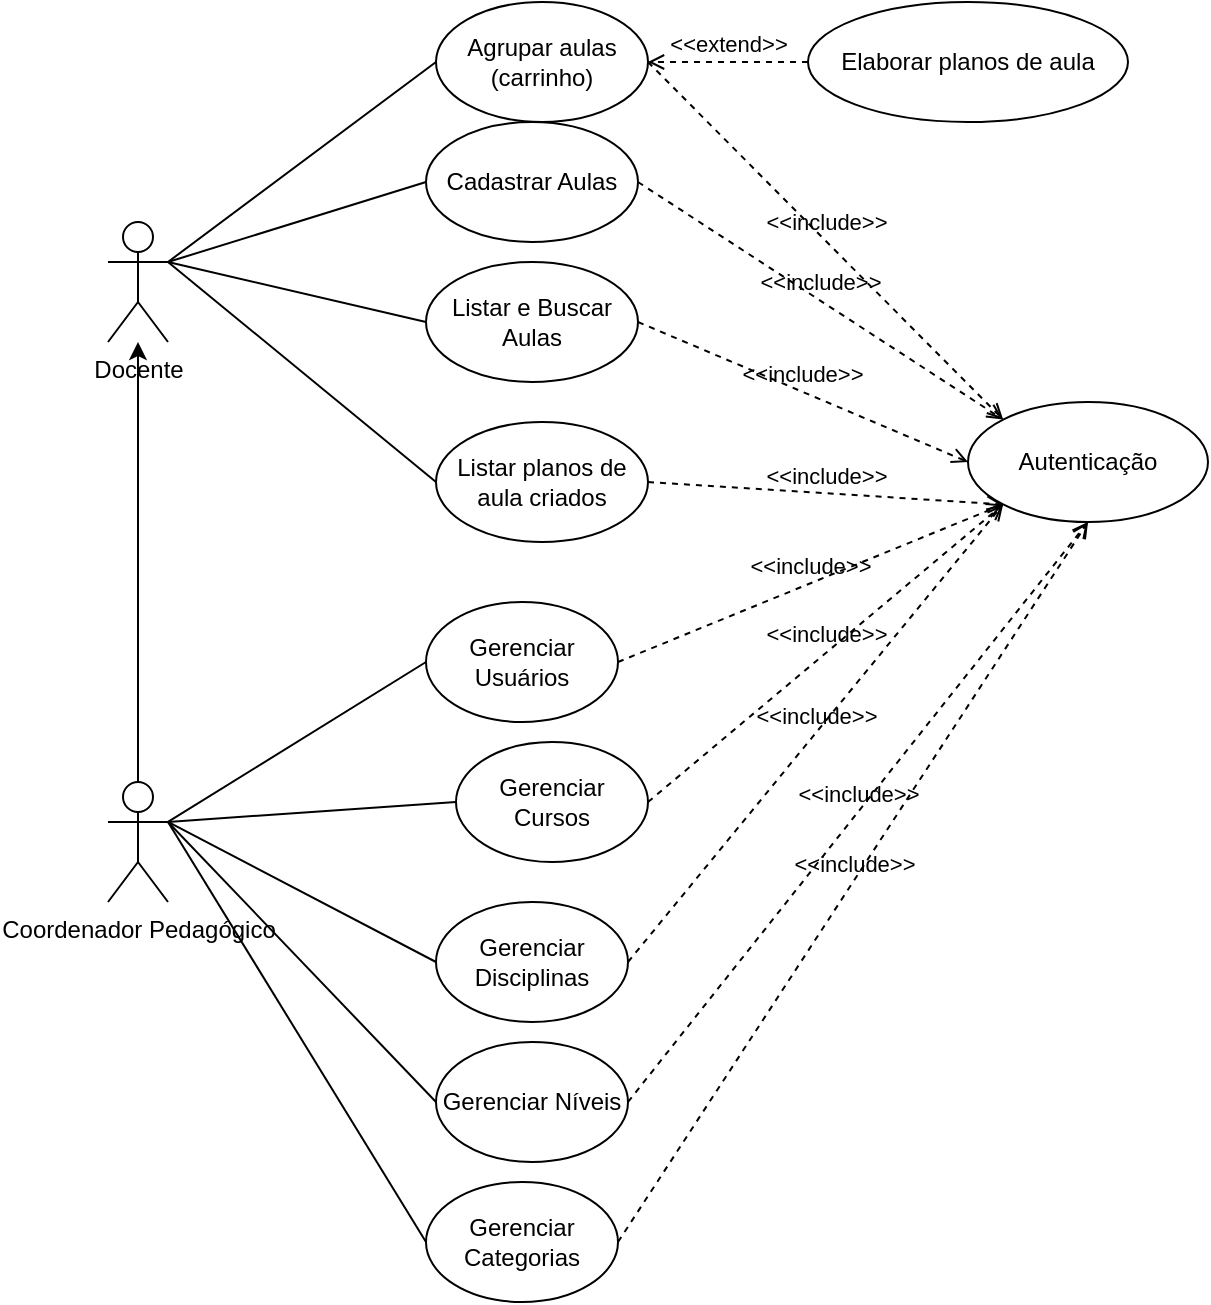 <mxfile version="27.2.0">
  <diagram name="Página-1" id="BCixXZE8MxadTjbzVwWd">
    <mxGraphModel dx="872" dy="483" grid="1" gridSize="10" guides="1" tooltips="1" connect="1" arrows="1" fold="1" page="1" pageScale="1" pageWidth="827" pageHeight="1169" math="0" shadow="0">
      <root>
        <mxCell id="0" />
        <mxCell id="1" parent="0" />
        <mxCell id="9qz5yXuFB5HpX5Q0CdJs-1" value="Docente" style="shape=umlActor;verticalLabelPosition=bottom;verticalAlign=top;html=1;outlineConnect=0;" parent="1" vertex="1">
          <mxGeometry x="130" y="160" width="30" height="60" as="geometry" />
        </mxCell>
        <mxCell id="9qz5yXuFB5HpX5Q0CdJs-2" value="Coordenador Pedagógico" style="shape=umlActor;verticalLabelPosition=bottom;verticalAlign=top;html=1;outlineConnect=0;" parent="1" vertex="1">
          <mxGeometry x="130" y="440" width="30" height="60" as="geometry" />
        </mxCell>
        <mxCell id="9qz5yXuFB5HpX5Q0CdJs-3" value="Cadastrar Aulas" style="ellipse;whiteSpace=wrap;html=1;" parent="1" vertex="1">
          <mxGeometry x="289" y="110" width="106" height="60" as="geometry" />
        </mxCell>
        <mxCell id="9qz5yXuFB5HpX5Q0CdJs-4" value="Listar e Buscar Aulas" style="ellipse;whiteSpace=wrap;html=1;" parent="1" vertex="1">
          <mxGeometry x="289" y="180" width="106" height="60" as="geometry" />
        </mxCell>
        <mxCell id="9qz5yXuFB5HpX5Q0CdJs-5" value="Agrupar aulas (carrinho)" style="ellipse;whiteSpace=wrap;html=1;" parent="1" vertex="1">
          <mxGeometry x="294" y="50" width="106" height="60" as="geometry" />
        </mxCell>
        <mxCell id="9qz5yXuFB5HpX5Q0CdJs-6" value="Elaborar planos de aula" style="ellipse;whiteSpace=wrap;html=1;" parent="1" vertex="1">
          <mxGeometry x="480" y="50" width="160" height="60" as="geometry" />
        </mxCell>
        <mxCell id="9qz5yXuFB5HpX5Q0CdJs-7" value="Autenticação" style="ellipse;whiteSpace=wrap;html=1;" parent="1" vertex="1">
          <mxGeometry x="560" y="250" width="120" height="60" as="geometry" />
        </mxCell>
        <mxCell id="9qz5yXuFB5HpX5Q0CdJs-8" value="&amp;lt;&amp;lt;include&amp;gt;&amp;gt;" style="html=1;verticalAlign=bottom;labelBackgroundColor=none;endArrow=open;endFill=0;dashed=1;rounded=0;exitX=1;exitY=0.5;exitDx=0;exitDy=0;entryX=0;entryY=0;entryDx=0;entryDy=0;" parent="1" source="9qz5yXuFB5HpX5Q0CdJs-3" target="9qz5yXuFB5HpX5Q0CdJs-7" edge="1">
          <mxGeometry width="160" relative="1" as="geometry">
            <mxPoint x="420" y="70" as="sourcePoint" />
            <mxPoint x="580" y="70" as="targetPoint" />
          </mxGeometry>
        </mxCell>
        <mxCell id="9qz5yXuFB5HpX5Q0CdJs-9" value="&amp;lt;&amp;lt;include&amp;gt;&amp;gt;" style="html=1;verticalAlign=bottom;labelBackgroundColor=none;endArrow=open;endFill=0;dashed=1;rounded=0;exitX=1;exitY=0.5;exitDx=0;exitDy=0;entryX=0;entryY=0.5;entryDx=0;entryDy=0;" parent="1" source="9qz5yXuFB5HpX5Q0CdJs-4" target="9qz5yXuFB5HpX5Q0CdJs-7" edge="1">
          <mxGeometry width="160" relative="1" as="geometry">
            <mxPoint x="414" y="150" as="sourcePoint" />
            <mxPoint x="512" y="189" as="targetPoint" />
          </mxGeometry>
        </mxCell>
        <mxCell id="9qz5yXuFB5HpX5Q0CdJs-10" value="&amp;lt;&amp;lt;include&amp;gt;&amp;gt;" style="html=1;verticalAlign=bottom;labelBackgroundColor=none;endArrow=open;endFill=0;dashed=1;rounded=0;exitX=1;exitY=0.5;exitDx=0;exitDy=0;entryX=0;entryY=0;entryDx=0;entryDy=0;" parent="1" source="9qz5yXuFB5HpX5Q0CdJs-5" target="9qz5yXuFB5HpX5Q0CdJs-7" edge="1">
          <mxGeometry width="160" relative="1" as="geometry">
            <mxPoint x="414" y="195" as="sourcePoint" />
            <mxPoint x="494" y="185" as="targetPoint" />
          </mxGeometry>
        </mxCell>
        <mxCell id="9qz5yXuFB5HpX5Q0CdJs-11" value="&amp;lt;&amp;lt;extend&amp;gt;&amp;gt;" style="html=1;verticalAlign=bottom;labelBackgroundColor=none;endArrow=open;endFill=0;dashed=1;rounded=0;entryX=1;entryY=0.5;entryDx=0;entryDy=0;exitX=0;exitY=0.5;exitDx=0;exitDy=0;" parent="1" source="9qz5yXuFB5HpX5Q0CdJs-6" target="9qz5yXuFB5HpX5Q0CdJs-5" edge="1">
          <mxGeometry width="160" relative="1" as="geometry">
            <mxPoint x="340" y="310" as="sourcePoint" />
            <mxPoint x="500" y="310" as="targetPoint" />
          </mxGeometry>
        </mxCell>
        <mxCell id="9qz5yXuFB5HpX5Q0CdJs-12" value="Listar planos de aula criados" style="ellipse;whiteSpace=wrap;html=1;" parent="1" vertex="1">
          <mxGeometry x="294" y="260" width="106" height="60" as="geometry" />
        </mxCell>
        <mxCell id="9qz5yXuFB5HpX5Q0CdJs-13" value="&amp;lt;&amp;lt;include&amp;gt;&amp;gt;" style="html=1;verticalAlign=bottom;labelBackgroundColor=none;endArrow=open;endFill=0;dashed=1;rounded=0;exitX=1;exitY=0.5;exitDx=0;exitDy=0;entryX=0;entryY=1;entryDx=0;entryDy=0;" parent="1" source="9qz5yXuFB5HpX5Q0CdJs-12" target="9qz5yXuFB5HpX5Q0CdJs-7" edge="1">
          <mxGeometry width="160" relative="1" as="geometry">
            <mxPoint x="414" y="289" as="sourcePoint" />
            <mxPoint x="512" y="230" as="targetPoint" />
          </mxGeometry>
        </mxCell>
        <mxCell id="9qz5yXuFB5HpX5Q0CdJs-14" value="" style="endArrow=none;html=1;rounded=0;entryX=0;entryY=0.5;entryDx=0;entryDy=0;" parent="1" target="9qz5yXuFB5HpX5Q0CdJs-3" edge="1">
          <mxGeometry width="50" height="50" relative="1" as="geometry">
            <mxPoint x="160" y="180" as="sourcePoint" />
            <mxPoint x="240" y="80" as="targetPoint" />
          </mxGeometry>
        </mxCell>
        <mxCell id="9qz5yXuFB5HpX5Q0CdJs-15" value="" style="endArrow=none;html=1;rounded=0;entryX=0;entryY=0.5;entryDx=0;entryDy=0;" parent="1" target="9qz5yXuFB5HpX5Q0CdJs-4" edge="1">
          <mxGeometry width="50" height="50" relative="1" as="geometry">
            <mxPoint x="160" y="180" as="sourcePoint" />
            <mxPoint x="304" y="80" as="targetPoint" />
          </mxGeometry>
        </mxCell>
        <mxCell id="9qz5yXuFB5HpX5Q0CdJs-16" value="" style="endArrow=none;html=1;rounded=0;entryX=0;entryY=0.5;entryDx=0;entryDy=0;exitX=1;exitY=0.333;exitDx=0;exitDy=0;exitPerimeter=0;" parent="1" source="9qz5yXuFB5HpX5Q0CdJs-1" target="9qz5yXuFB5HpX5Q0CdJs-5" edge="1">
          <mxGeometry width="50" height="50" relative="1" as="geometry">
            <mxPoint x="180" y="200" as="sourcePoint" />
            <mxPoint x="314" y="90" as="targetPoint" />
          </mxGeometry>
        </mxCell>
        <mxCell id="9qz5yXuFB5HpX5Q0CdJs-17" value="" style="endArrow=none;html=1;rounded=0;entryX=0;entryY=0.5;entryDx=0;entryDy=0;exitX=1;exitY=0.333;exitDx=0;exitDy=0;exitPerimeter=0;" parent="1" source="9qz5yXuFB5HpX5Q0CdJs-1" target="9qz5yXuFB5HpX5Q0CdJs-12" edge="1">
          <mxGeometry width="50" height="50" relative="1" as="geometry">
            <mxPoint x="170" y="190" as="sourcePoint" />
            <mxPoint x="304" y="220" as="targetPoint" />
          </mxGeometry>
        </mxCell>
        <mxCell id="9qz5yXuFB5HpX5Q0CdJs-18" value="" style="endArrow=classic;html=1;rounded=0;exitX=0.5;exitY=0;exitDx=0;exitDy=0;exitPerimeter=0;" parent="1" source="9qz5yXuFB5HpX5Q0CdJs-2" target="9qz5yXuFB5HpX5Q0CdJs-1" edge="1">
          <mxGeometry width="50" height="50" relative="1" as="geometry">
            <mxPoint x="110" y="370" as="sourcePoint" />
            <mxPoint x="150" y="250" as="targetPoint" />
          </mxGeometry>
        </mxCell>
        <mxCell id="9qz5yXuFB5HpX5Q0CdJs-19" value="Gerenciar Usuários" style="ellipse;whiteSpace=wrap;html=1;" parent="1" vertex="1">
          <mxGeometry x="289" y="350" width="96" height="60" as="geometry" />
        </mxCell>
        <mxCell id="9qz5yXuFB5HpX5Q0CdJs-20" value="" style="endArrow=none;html=1;rounded=0;entryX=0;entryY=0.5;entryDx=0;entryDy=0;exitX=1;exitY=0.333;exitDx=0;exitDy=0;exitPerimeter=0;" parent="1" source="9qz5yXuFB5HpX5Q0CdJs-2" target="9qz5yXuFB5HpX5Q0CdJs-19" edge="1">
          <mxGeometry width="50" height="50" relative="1" as="geometry">
            <mxPoint x="200" y="430" as="sourcePoint" />
            <mxPoint x="334" y="540" as="targetPoint" />
          </mxGeometry>
        </mxCell>
        <mxCell id="9qz5yXuFB5HpX5Q0CdJs-21" value="&amp;lt;&amp;lt;include&amp;gt;&amp;gt;" style="html=1;verticalAlign=bottom;labelBackgroundColor=none;endArrow=open;endFill=0;dashed=1;rounded=0;exitX=1;exitY=0.5;exitDx=0;exitDy=0;entryX=0;entryY=1;entryDx=0;entryDy=0;" parent="1" source="9qz5yXuFB5HpX5Q0CdJs-19" target="9qz5yXuFB5HpX5Q0CdJs-7" edge="1">
          <mxGeometry width="160" relative="1" as="geometry">
            <mxPoint x="400" y="419" as="sourcePoint" />
            <mxPoint x="498" y="360" as="targetPoint" />
          </mxGeometry>
        </mxCell>
        <mxCell id="PBcfS4yau13dEuEHLVEn-1" value="Gerenciar Cursos" style="ellipse;whiteSpace=wrap;html=1;" vertex="1" parent="1">
          <mxGeometry x="304" y="420" width="96" height="60" as="geometry" />
        </mxCell>
        <mxCell id="PBcfS4yau13dEuEHLVEn-2" value="Gerenciar Disciplinas" style="ellipse;whiteSpace=wrap;html=1;" vertex="1" parent="1">
          <mxGeometry x="294" y="500" width="96" height="60" as="geometry" />
        </mxCell>
        <mxCell id="PBcfS4yau13dEuEHLVEn-3" value="Gerenciar Níveis" style="ellipse;whiteSpace=wrap;html=1;" vertex="1" parent="1">
          <mxGeometry x="294" y="570" width="96" height="60" as="geometry" />
        </mxCell>
        <mxCell id="PBcfS4yau13dEuEHLVEn-4" value="Gerenciar Categorias" style="ellipse;whiteSpace=wrap;html=1;" vertex="1" parent="1">
          <mxGeometry x="289" y="640" width="96" height="60" as="geometry" />
        </mxCell>
        <mxCell id="PBcfS4yau13dEuEHLVEn-5" value="" style="endArrow=none;html=1;rounded=0;entryX=0;entryY=0.5;entryDx=0;entryDy=0;exitX=1;exitY=0.333;exitDx=0;exitDy=0;exitPerimeter=0;" edge="1" parent="1" source="9qz5yXuFB5HpX5Q0CdJs-2" target="PBcfS4yau13dEuEHLVEn-3">
          <mxGeometry width="50" height="50" relative="1" as="geometry">
            <mxPoint x="170" y="600" as="sourcePoint" />
            <mxPoint x="309" y="530" as="targetPoint" />
          </mxGeometry>
        </mxCell>
        <mxCell id="PBcfS4yau13dEuEHLVEn-6" value="" style="endArrow=none;html=1;rounded=0;entryX=0;entryY=0.5;entryDx=0;entryDy=0;exitX=1;exitY=0.333;exitDx=0;exitDy=0;exitPerimeter=0;" edge="1" parent="1" source="9qz5yXuFB5HpX5Q0CdJs-2" target="PBcfS4yau13dEuEHLVEn-2">
          <mxGeometry width="50" height="50" relative="1" as="geometry">
            <mxPoint x="230" y="540" as="sourcePoint" />
            <mxPoint x="369" y="470" as="targetPoint" />
          </mxGeometry>
        </mxCell>
        <mxCell id="PBcfS4yau13dEuEHLVEn-7" value="" style="endArrow=none;html=1;rounded=0;entryX=0;entryY=0.5;entryDx=0;entryDy=0;exitX=1;exitY=0.333;exitDx=0;exitDy=0;exitPerimeter=0;" edge="1" parent="1" source="9qz5yXuFB5HpX5Q0CdJs-2" target="PBcfS4yau13dEuEHLVEn-1">
          <mxGeometry width="50" height="50" relative="1" as="geometry">
            <mxPoint x="180" y="480" as="sourcePoint" />
            <mxPoint x="319" y="410" as="targetPoint" />
          </mxGeometry>
        </mxCell>
        <mxCell id="PBcfS4yau13dEuEHLVEn-8" value="" style="endArrow=none;html=1;rounded=0;entryX=0;entryY=0.5;entryDx=0;entryDy=0;exitX=1;exitY=0.333;exitDx=0;exitDy=0;exitPerimeter=0;" edge="1" parent="1" source="9qz5yXuFB5HpX5Q0CdJs-2" target="PBcfS4yau13dEuEHLVEn-4">
          <mxGeometry width="50" height="50" relative="1" as="geometry">
            <mxPoint x="210" y="650" as="sourcePoint" />
            <mxPoint x="349" y="580" as="targetPoint" />
          </mxGeometry>
        </mxCell>
        <mxCell id="PBcfS4yau13dEuEHLVEn-9" value="&amp;lt;&amp;lt;include&amp;gt;&amp;gt;" style="html=1;verticalAlign=bottom;labelBackgroundColor=none;endArrow=open;endFill=0;dashed=1;rounded=0;exitX=1;exitY=0.5;exitDx=0;exitDy=0;entryX=0.5;entryY=1;entryDx=0;entryDy=0;" edge="1" parent="1" source="PBcfS4yau13dEuEHLVEn-3" target="9qz5yXuFB5HpX5Q0CdJs-7">
          <mxGeometry width="160" relative="1" as="geometry">
            <mxPoint x="420" y="585" as="sourcePoint" />
            <mxPoint x="573" y="496" as="targetPoint" />
          </mxGeometry>
        </mxCell>
        <mxCell id="PBcfS4yau13dEuEHLVEn-10" value="&amp;lt;&amp;lt;include&amp;gt;&amp;gt;" style="html=1;verticalAlign=bottom;labelBackgroundColor=none;endArrow=open;endFill=0;dashed=1;rounded=0;exitX=1;exitY=0.5;exitDx=0;exitDy=0;entryX=0.5;entryY=1;entryDx=0;entryDy=0;" edge="1" parent="1" source="PBcfS4yau13dEuEHLVEn-4" target="9qz5yXuFB5HpX5Q0CdJs-7">
          <mxGeometry width="160" relative="1" as="geometry">
            <mxPoint x="450" y="639" as="sourcePoint" />
            <mxPoint x="603" y="550" as="targetPoint" />
          </mxGeometry>
        </mxCell>
        <mxCell id="PBcfS4yau13dEuEHLVEn-11" value="&amp;lt;&amp;lt;include&amp;gt;&amp;gt;" style="html=1;verticalAlign=bottom;labelBackgroundColor=none;endArrow=open;endFill=0;dashed=1;rounded=0;exitX=1;exitY=0.5;exitDx=0;exitDy=0;entryX=0;entryY=1;entryDx=0;entryDy=0;" edge="1" parent="1" source="PBcfS4yau13dEuEHLVEn-2" target="9qz5yXuFB5HpX5Q0CdJs-7">
          <mxGeometry width="160" relative="1" as="geometry">
            <mxPoint x="414" y="510" as="sourcePoint" />
            <mxPoint x="634" y="370" as="targetPoint" />
          </mxGeometry>
        </mxCell>
        <mxCell id="PBcfS4yau13dEuEHLVEn-12" value="&amp;lt;&amp;lt;include&amp;gt;&amp;gt;" style="html=1;verticalAlign=bottom;labelBackgroundColor=none;endArrow=open;endFill=0;dashed=1;rounded=0;exitX=1;exitY=0.5;exitDx=0;exitDy=0;entryX=0;entryY=1;entryDx=0;entryDy=0;" edge="1" parent="1" source="PBcfS4yau13dEuEHLVEn-1" target="9qz5yXuFB5HpX5Q0CdJs-7">
          <mxGeometry width="160" relative="1" as="geometry">
            <mxPoint x="530" y="449" as="sourcePoint" />
            <mxPoint x="683" y="360" as="targetPoint" />
          </mxGeometry>
        </mxCell>
      </root>
    </mxGraphModel>
  </diagram>
</mxfile>
